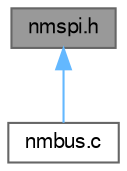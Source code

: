 digraph "nmspi.h"
{
 // LATEX_PDF_SIZE
  bgcolor="transparent";
  edge [fontname=FreeSans,fontsize=10,labelfontname=FreeSans,labelfontsize=10];
  node [fontname=FreeSans,fontsize=10,shape=box,height=0.2,width=0.4];
  Node1 [label="nmspi.h",height=0.2,width=0.4,color="gray40", fillcolor="grey60", style="filled", fontcolor="black",tooltip="This module contains NMC1000 SPI protocol bus APIs implementation."];
  Node1 -> Node2 [dir="back",color="steelblue1",style="solid"];
  Node2 [label="nmbus.c",height=0.2,width=0.4,color="grey40", fillcolor="white", style="filled",URL="$nmbus_8c.html",tooltip="This module contains NMC1000 bus APIs implementation."];
}
